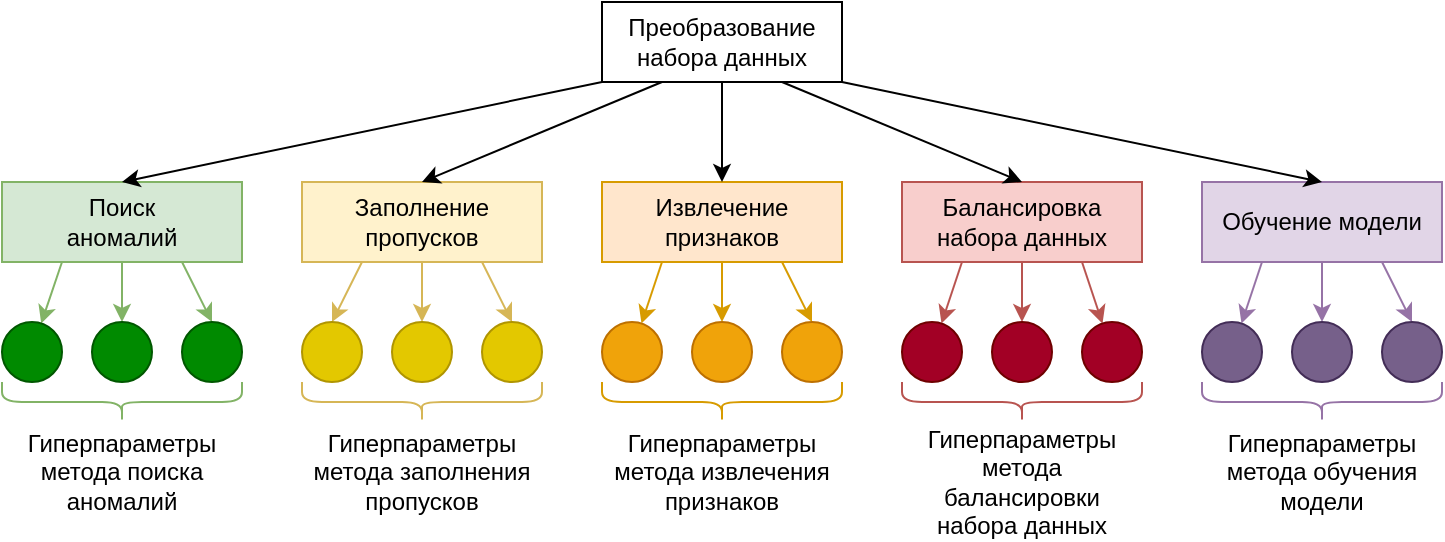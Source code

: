 <mxfile version="21.4.0" type="device">
  <diagram name="Страница 1" id="BlH9NERgLJbEktMTqxYO">
    <mxGraphModel dx="1195" dy="618" grid="1" gridSize="10" guides="1" tooltips="1" connect="1" arrows="1" fold="1" page="1" pageScale="1" pageWidth="1100" pageHeight="850" math="0" shadow="0">
      <root>
        <mxCell id="0" />
        <mxCell id="1" parent="0" />
        <mxCell id="c8Wbiky3tXYMZzmIhlKf-28" style="rounded=0;orthogonalLoop=1;jettySize=auto;html=1;exitX=0.25;exitY=1;exitDx=0;exitDy=0;fillColor=#d5e8d4;strokeColor=#82b366;" edge="1" parent="1" source="c8Wbiky3tXYMZzmIhlKf-1" target="c8Wbiky3tXYMZzmIhlKf-14">
          <mxGeometry relative="1" as="geometry" />
        </mxCell>
        <mxCell id="c8Wbiky3tXYMZzmIhlKf-29" style="rounded=0;orthogonalLoop=1;jettySize=auto;html=1;exitX=0.5;exitY=1;exitDx=0;exitDy=0;entryX=0;entryY=0.5;entryDx=0;entryDy=0;fillColor=#d5e8d4;strokeColor=#82b366;" edge="1" parent="1" source="c8Wbiky3tXYMZzmIhlKf-1" target="c8Wbiky3tXYMZzmIhlKf-13">
          <mxGeometry relative="1" as="geometry" />
        </mxCell>
        <mxCell id="c8Wbiky3tXYMZzmIhlKf-30" style="rounded=0;orthogonalLoop=1;jettySize=auto;html=1;exitX=0.75;exitY=1;exitDx=0;exitDy=0;entryX=0;entryY=0.5;entryDx=0;entryDy=0;fillColor=#d5e8d4;strokeColor=#82b366;" edge="1" parent="1" source="c8Wbiky3tXYMZzmIhlKf-1" target="c8Wbiky3tXYMZzmIhlKf-15">
          <mxGeometry relative="1" as="geometry" />
        </mxCell>
        <mxCell id="c8Wbiky3tXYMZzmIhlKf-1" value="Поиск&lt;br&gt;аномалий" style="rounded=0;whiteSpace=wrap;html=1;fillColor=#d5e8d4;strokeColor=#82b366;" vertex="1" parent="1">
          <mxGeometry x="190" y="350" width="120" height="40" as="geometry" />
        </mxCell>
        <mxCell id="c8Wbiky3tXYMZzmIhlKf-31" style="rounded=0;orthogonalLoop=1;jettySize=auto;html=1;exitX=0.25;exitY=1;exitDx=0;exitDy=0;entryX=0;entryY=0.5;entryDx=0;entryDy=0;fillColor=#fff2cc;strokeColor=#d6b656;" edge="1" parent="1" source="c8Wbiky3tXYMZzmIhlKf-2" target="c8Wbiky3tXYMZzmIhlKf-17">
          <mxGeometry relative="1" as="geometry" />
        </mxCell>
        <mxCell id="c8Wbiky3tXYMZzmIhlKf-32" style="rounded=0;orthogonalLoop=1;jettySize=auto;html=1;exitX=0.5;exitY=1;exitDx=0;exitDy=0;entryX=0;entryY=0.5;entryDx=0;entryDy=0;fillColor=#fff2cc;strokeColor=#d6b656;" edge="1" parent="1" source="c8Wbiky3tXYMZzmIhlKf-2" target="c8Wbiky3tXYMZzmIhlKf-16">
          <mxGeometry relative="1" as="geometry" />
        </mxCell>
        <mxCell id="c8Wbiky3tXYMZzmIhlKf-33" style="rounded=0;orthogonalLoop=1;jettySize=auto;html=1;exitX=0.75;exitY=1;exitDx=0;exitDy=0;entryX=0;entryY=0.5;entryDx=0;entryDy=0;fillColor=#fff2cc;strokeColor=#d6b656;" edge="1" parent="1" source="c8Wbiky3tXYMZzmIhlKf-2" target="c8Wbiky3tXYMZzmIhlKf-18">
          <mxGeometry relative="1" as="geometry" />
        </mxCell>
        <mxCell id="c8Wbiky3tXYMZzmIhlKf-2" value="Заполнение&lt;br&gt;пропусков" style="rounded=0;whiteSpace=wrap;html=1;fillColor=#fff2cc;strokeColor=#d6b656;" vertex="1" parent="1">
          <mxGeometry x="340" y="350" width="120" height="40" as="geometry" />
        </mxCell>
        <mxCell id="c8Wbiky3tXYMZzmIhlKf-34" style="rounded=0;orthogonalLoop=1;jettySize=auto;html=1;exitX=0.25;exitY=1;exitDx=0;exitDy=0;fillColor=#ffe6cc;strokeColor=#d79b00;" edge="1" parent="1" source="c8Wbiky3tXYMZzmIhlKf-3" target="c8Wbiky3tXYMZzmIhlKf-20">
          <mxGeometry relative="1" as="geometry" />
        </mxCell>
        <mxCell id="c8Wbiky3tXYMZzmIhlKf-35" style="rounded=0;orthogonalLoop=1;jettySize=auto;html=1;exitX=0.5;exitY=1;exitDx=0;exitDy=0;entryX=0;entryY=0.5;entryDx=0;entryDy=0;fillColor=#ffe6cc;strokeColor=#d79b00;" edge="1" parent="1" source="c8Wbiky3tXYMZzmIhlKf-3" target="c8Wbiky3tXYMZzmIhlKf-19">
          <mxGeometry relative="1" as="geometry" />
        </mxCell>
        <mxCell id="c8Wbiky3tXYMZzmIhlKf-36" style="rounded=0;orthogonalLoop=1;jettySize=auto;html=1;exitX=0.75;exitY=1;exitDx=0;exitDy=0;entryX=0;entryY=0.5;entryDx=0;entryDy=0;fillColor=#ffe6cc;strokeColor=#d79b00;" edge="1" parent="1" source="c8Wbiky3tXYMZzmIhlKf-3" target="c8Wbiky3tXYMZzmIhlKf-21">
          <mxGeometry relative="1" as="geometry" />
        </mxCell>
        <mxCell id="c8Wbiky3tXYMZzmIhlKf-3" value="Извлечение признаков" style="rounded=0;whiteSpace=wrap;html=1;fillColor=#ffe6cc;strokeColor=#d79b00;" vertex="1" parent="1">
          <mxGeometry x="490" y="350" width="120" height="40" as="geometry" />
        </mxCell>
        <mxCell id="c8Wbiky3tXYMZzmIhlKf-37" style="rounded=0;orthogonalLoop=1;jettySize=auto;html=1;exitX=0.25;exitY=1;exitDx=0;exitDy=0;fillColor=#f8cecc;strokeColor=#b85450;" edge="1" parent="1" source="c8Wbiky3tXYMZzmIhlKf-5" target="c8Wbiky3tXYMZzmIhlKf-23">
          <mxGeometry relative="1" as="geometry" />
        </mxCell>
        <mxCell id="c8Wbiky3tXYMZzmIhlKf-38" style="rounded=0;orthogonalLoop=1;jettySize=auto;html=1;entryX=0;entryY=0.5;entryDx=0;entryDy=0;fillColor=#f8cecc;strokeColor=#b85450;" edge="1" parent="1" source="c8Wbiky3tXYMZzmIhlKf-5" target="c8Wbiky3tXYMZzmIhlKf-22">
          <mxGeometry relative="1" as="geometry" />
        </mxCell>
        <mxCell id="c8Wbiky3tXYMZzmIhlKf-40" style="rounded=0;orthogonalLoop=1;jettySize=auto;html=1;exitX=0.75;exitY=1;exitDx=0;exitDy=0;fillColor=#f8cecc;strokeColor=#b85450;" edge="1" parent="1" source="c8Wbiky3tXYMZzmIhlKf-5" target="c8Wbiky3tXYMZzmIhlKf-24">
          <mxGeometry relative="1" as="geometry" />
        </mxCell>
        <mxCell id="c8Wbiky3tXYMZzmIhlKf-5" value="Балансировка&lt;br&gt;набора данных" style="rounded=0;whiteSpace=wrap;html=1;fillColor=#f8cecc;strokeColor=#b85450;" vertex="1" parent="1">
          <mxGeometry x="640" y="350" width="120" height="40" as="geometry" />
        </mxCell>
        <mxCell id="c8Wbiky3tXYMZzmIhlKf-41" style="rounded=0;orthogonalLoop=1;jettySize=auto;html=1;exitX=0.25;exitY=1;exitDx=0;exitDy=0;fillColor=#e1d5e7;strokeColor=#9673a6;" edge="1" parent="1" source="c8Wbiky3tXYMZzmIhlKf-6" target="c8Wbiky3tXYMZzmIhlKf-26">
          <mxGeometry relative="1" as="geometry" />
        </mxCell>
        <mxCell id="c8Wbiky3tXYMZzmIhlKf-42" style="rounded=0;orthogonalLoop=1;jettySize=auto;html=1;exitX=0.5;exitY=1;exitDx=0;exitDy=0;entryX=0;entryY=0.5;entryDx=0;entryDy=0;fillColor=#e1d5e7;strokeColor=#9673a6;" edge="1" parent="1" source="c8Wbiky3tXYMZzmIhlKf-6" target="c8Wbiky3tXYMZzmIhlKf-25">
          <mxGeometry relative="1" as="geometry" />
        </mxCell>
        <mxCell id="c8Wbiky3tXYMZzmIhlKf-43" style="rounded=0;orthogonalLoop=1;jettySize=auto;html=1;exitX=0.75;exitY=1;exitDx=0;exitDy=0;entryX=0;entryY=0.5;entryDx=0;entryDy=0;fillColor=#e1d5e7;strokeColor=#9673a6;" edge="1" parent="1" source="c8Wbiky3tXYMZzmIhlKf-6" target="c8Wbiky3tXYMZzmIhlKf-27">
          <mxGeometry relative="1" as="geometry" />
        </mxCell>
        <mxCell id="c8Wbiky3tXYMZzmIhlKf-6" value="Обучение модели" style="rounded=0;whiteSpace=wrap;html=1;fillColor=#e1d5e7;strokeColor=#9673a6;" vertex="1" parent="1">
          <mxGeometry x="790" y="350" width="120" height="40" as="geometry" />
        </mxCell>
        <mxCell id="c8Wbiky3tXYMZzmIhlKf-8" style="rounded=0;orthogonalLoop=1;jettySize=auto;html=1;exitX=0;exitY=1;exitDx=0;exitDy=0;entryX=0.5;entryY=0;entryDx=0;entryDy=0;" edge="1" parent="1" source="c8Wbiky3tXYMZzmIhlKf-7" target="c8Wbiky3tXYMZzmIhlKf-1">
          <mxGeometry relative="1" as="geometry" />
        </mxCell>
        <mxCell id="c8Wbiky3tXYMZzmIhlKf-9" style="rounded=0;orthogonalLoop=1;jettySize=auto;html=1;exitX=0.25;exitY=1;exitDx=0;exitDy=0;entryX=0.5;entryY=0;entryDx=0;entryDy=0;" edge="1" parent="1" source="c8Wbiky3tXYMZzmIhlKf-7" target="c8Wbiky3tXYMZzmIhlKf-2">
          <mxGeometry relative="1" as="geometry" />
        </mxCell>
        <mxCell id="c8Wbiky3tXYMZzmIhlKf-10" style="rounded=0;orthogonalLoop=1;jettySize=auto;html=1;exitX=0.5;exitY=1;exitDx=0;exitDy=0;entryX=0.5;entryY=0;entryDx=0;entryDy=0;" edge="1" parent="1" source="c8Wbiky3tXYMZzmIhlKf-7" target="c8Wbiky3tXYMZzmIhlKf-3">
          <mxGeometry relative="1" as="geometry" />
        </mxCell>
        <mxCell id="c8Wbiky3tXYMZzmIhlKf-11" style="rounded=0;orthogonalLoop=1;jettySize=auto;html=1;exitX=0.75;exitY=1;exitDx=0;exitDy=0;entryX=0.5;entryY=0;entryDx=0;entryDy=0;" edge="1" parent="1" source="c8Wbiky3tXYMZzmIhlKf-7" target="c8Wbiky3tXYMZzmIhlKf-5">
          <mxGeometry relative="1" as="geometry" />
        </mxCell>
        <mxCell id="c8Wbiky3tXYMZzmIhlKf-12" style="rounded=0;orthogonalLoop=1;jettySize=auto;html=1;exitX=1;exitY=1;exitDx=0;exitDy=0;entryX=0.5;entryY=0;entryDx=0;entryDy=0;" edge="1" parent="1" source="c8Wbiky3tXYMZzmIhlKf-7" target="c8Wbiky3tXYMZzmIhlKf-6">
          <mxGeometry relative="1" as="geometry" />
        </mxCell>
        <mxCell id="c8Wbiky3tXYMZzmIhlKf-7" value="Преобразование&lt;br&gt;набора данных" style="rounded=0;whiteSpace=wrap;html=1;" vertex="1" parent="1">
          <mxGeometry x="490" y="260" width="120" height="40" as="geometry" />
        </mxCell>
        <mxCell id="c8Wbiky3tXYMZzmIhlKf-13" value="" style="ellipse;whiteSpace=wrap;html=1;aspect=fixed;direction=south;fillColor=#008a00;strokeColor=#005700;fontColor=#ffffff;" vertex="1" parent="1">
          <mxGeometry x="235" y="420" width="30" height="30" as="geometry" />
        </mxCell>
        <mxCell id="c8Wbiky3tXYMZzmIhlKf-14" value="" style="ellipse;whiteSpace=wrap;html=1;aspect=fixed;direction=south;fillColor=#008a00;strokeColor=#005700;fontColor=#ffffff;" vertex="1" parent="1">
          <mxGeometry x="190" y="420" width="30" height="30" as="geometry" />
        </mxCell>
        <mxCell id="c8Wbiky3tXYMZzmIhlKf-15" value="" style="ellipse;whiteSpace=wrap;html=1;aspect=fixed;direction=south;fillColor=#008a00;strokeColor=#005700;fontColor=#ffffff;" vertex="1" parent="1">
          <mxGeometry x="280" y="420" width="30" height="30" as="geometry" />
        </mxCell>
        <mxCell id="c8Wbiky3tXYMZzmIhlKf-16" value="" style="ellipse;whiteSpace=wrap;html=1;aspect=fixed;direction=south;fillColor=#e3c800;strokeColor=#B09500;fontColor=#000000;" vertex="1" parent="1">
          <mxGeometry x="385" y="420" width="30" height="30" as="geometry" />
        </mxCell>
        <mxCell id="c8Wbiky3tXYMZzmIhlKf-17" value="" style="ellipse;whiteSpace=wrap;html=1;aspect=fixed;direction=south;fillColor=#e3c800;strokeColor=#B09500;fontColor=#000000;" vertex="1" parent="1">
          <mxGeometry x="340" y="420" width="30" height="30" as="geometry" />
        </mxCell>
        <mxCell id="c8Wbiky3tXYMZzmIhlKf-18" value="" style="ellipse;whiteSpace=wrap;html=1;aspect=fixed;direction=south;fillColor=#e3c800;strokeColor=#B09500;fontColor=#000000;" vertex="1" parent="1">
          <mxGeometry x="430" y="420" width="30" height="30" as="geometry" />
        </mxCell>
        <mxCell id="c8Wbiky3tXYMZzmIhlKf-19" value="" style="ellipse;whiteSpace=wrap;html=1;aspect=fixed;direction=south;fillColor=#f0a30a;strokeColor=#BD7000;fontColor=#000000;" vertex="1" parent="1">
          <mxGeometry x="535" y="420" width="30" height="30" as="geometry" />
        </mxCell>
        <mxCell id="c8Wbiky3tXYMZzmIhlKf-20" value="" style="ellipse;whiteSpace=wrap;html=1;aspect=fixed;direction=south;fillColor=#f0a30a;strokeColor=#BD7000;fontColor=#000000;" vertex="1" parent="1">
          <mxGeometry x="490" y="420" width="30" height="30" as="geometry" />
        </mxCell>
        <mxCell id="c8Wbiky3tXYMZzmIhlKf-21" value="" style="ellipse;whiteSpace=wrap;html=1;aspect=fixed;direction=south;fillColor=#f0a30a;strokeColor=#BD7000;fontColor=#000000;" vertex="1" parent="1">
          <mxGeometry x="580" y="420" width="30" height="30" as="geometry" />
        </mxCell>
        <mxCell id="c8Wbiky3tXYMZzmIhlKf-22" value="" style="ellipse;whiteSpace=wrap;html=1;aspect=fixed;direction=south;fillColor=#a20025;strokeColor=#6F0000;fontColor=#ffffff;" vertex="1" parent="1">
          <mxGeometry x="685" y="420" width="30" height="30" as="geometry" />
        </mxCell>
        <mxCell id="c8Wbiky3tXYMZzmIhlKf-23" value="" style="ellipse;whiteSpace=wrap;html=1;aspect=fixed;direction=south;fillColor=#a20025;strokeColor=#6F0000;fontColor=#ffffff;" vertex="1" parent="1">
          <mxGeometry x="640" y="420" width="30" height="30" as="geometry" />
        </mxCell>
        <mxCell id="c8Wbiky3tXYMZzmIhlKf-24" value="" style="ellipse;whiteSpace=wrap;html=1;aspect=fixed;direction=south;fillColor=#a20025;strokeColor=#6F0000;fontColor=#ffffff;" vertex="1" parent="1">
          <mxGeometry x="730" y="420" width="30" height="30" as="geometry" />
        </mxCell>
        <mxCell id="c8Wbiky3tXYMZzmIhlKf-25" value="" style="ellipse;whiteSpace=wrap;html=1;aspect=fixed;direction=south;fillColor=#76608a;strokeColor=#432D57;fontColor=#ffffff;" vertex="1" parent="1">
          <mxGeometry x="835" y="420" width="30" height="30" as="geometry" />
        </mxCell>
        <mxCell id="c8Wbiky3tXYMZzmIhlKf-26" value="" style="ellipse;whiteSpace=wrap;html=1;aspect=fixed;direction=south;fillColor=#76608a;strokeColor=#432D57;fontColor=#ffffff;" vertex="1" parent="1">
          <mxGeometry x="790" y="420" width="30" height="30" as="geometry" />
        </mxCell>
        <mxCell id="c8Wbiky3tXYMZzmIhlKf-27" value="" style="ellipse;whiteSpace=wrap;html=1;aspect=fixed;direction=south;fillColor=#76608a;strokeColor=#432D57;fontColor=#ffffff;" vertex="1" parent="1">
          <mxGeometry x="880" y="420" width="30" height="30" as="geometry" />
        </mxCell>
        <mxCell id="c8Wbiky3tXYMZzmIhlKf-44" value="" style="shape=curlyBracket;whiteSpace=wrap;html=1;rounded=1;labelPosition=left;verticalLabelPosition=middle;align=right;verticalAlign=middle;rotation=-90;fillColor=#d5e8d4;strokeColor=#82b366;" vertex="1" parent="1">
          <mxGeometry x="240" y="400" width="20" height="120" as="geometry" />
        </mxCell>
        <mxCell id="c8Wbiky3tXYMZzmIhlKf-45" value="" style="shape=curlyBracket;whiteSpace=wrap;html=1;rounded=1;labelPosition=left;verticalLabelPosition=middle;align=right;verticalAlign=middle;rotation=-90;fillColor=#fff2cc;strokeColor=#d6b656;" vertex="1" parent="1">
          <mxGeometry x="390" y="400" width="20" height="120" as="geometry" />
        </mxCell>
        <mxCell id="c8Wbiky3tXYMZzmIhlKf-46" value="" style="shape=curlyBracket;whiteSpace=wrap;html=1;rounded=1;labelPosition=left;verticalLabelPosition=middle;align=right;verticalAlign=middle;rotation=-90;fillColor=#ffe6cc;strokeColor=#d79b00;" vertex="1" parent="1">
          <mxGeometry x="540" y="400" width="20" height="120" as="geometry" />
        </mxCell>
        <mxCell id="c8Wbiky3tXYMZzmIhlKf-47" value="" style="shape=curlyBracket;whiteSpace=wrap;html=1;rounded=1;labelPosition=left;verticalLabelPosition=middle;align=right;verticalAlign=middle;rotation=-90;fillColor=#f8cecc;strokeColor=#b85450;" vertex="1" parent="1">
          <mxGeometry x="690" y="400" width="20" height="120" as="geometry" />
        </mxCell>
        <mxCell id="c8Wbiky3tXYMZzmIhlKf-48" value="" style="shape=curlyBracket;whiteSpace=wrap;html=1;rounded=1;labelPosition=left;verticalLabelPosition=middle;align=right;verticalAlign=middle;rotation=-90;fillColor=#e1d5e7;strokeColor=#9673a6;" vertex="1" parent="1">
          <mxGeometry x="840" y="400" width="20" height="120" as="geometry" />
        </mxCell>
        <mxCell id="c8Wbiky3tXYMZzmIhlKf-49" value="Гиперпараметры&lt;br&gt;метода поиска&lt;br&gt;аномалий" style="text;html=1;strokeColor=none;fillColor=none;align=center;verticalAlign=middle;whiteSpace=wrap;rounded=0;" vertex="1" parent="1">
          <mxGeometry x="190" y="480" width="120" height="30" as="geometry" />
        </mxCell>
        <mxCell id="c8Wbiky3tXYMZzmIhlKf-54" value="Гиперпараметры&lt;br&gt;метода заполнения&lt;br&gt;пропусков" style="text;html=1;strokeColor=none;fillColor=none;align=center;verticalAlign=middle;whiteSpace=wrap;rounded=0;" vertex="1" parent="1">
          <mxGeometry x="340" y="480" width="120" height="30" as="geometry" />
        </mxCell>
        <mxCell id="c8Wbiky3tXYMZzmIhlKf-55" value="Гиперпараметры&lt;br&gt;метода извлечения&lt;br&gt;признаков" style="text;html=1;strokeColor=none;fillColor=none;align=center;verticalAlign=middle;whiteSpace=wrap;rounded=0;" vertex="1" parent="1">
          <mxGeometry x="490" y="480" width="120" height="30" as="geometry" />
        </mxCell>
        <mxCell id="c8Wbiky3tXYMZzmIhlKf-56" value="Гиперпараметры&lt;br&gt;метода балансировки&lt;br&gt;набора данных" style="text;html=1;strokeColor=none;fillColor=none;align=center;verticalAlign=middle;whiteSpace=wrap;rounded=0;" vertex="1" parent="1">
          <mxGeometry x="640" y="480" width="120" height="40" as="geometry" />
        </mxCell>
        <mxCell id="c8Wbiky3tXYMZzmIhlKf-57" value="Гиперпараметры&lt;br&gt;метода обучения модели" style="text;html=1;strokeColor=none;fillColor=none;align=center;verticalAlign=middle;whiteSpace=wrap;rounded=0;" vertex="1" parent="1">
          <mxGeometry x="790" y="480" width="120" height="30" as="geometry" />
        </mxCell>
      </root>
    </mxGraphModel>
  </diagram>
</mxfile>
